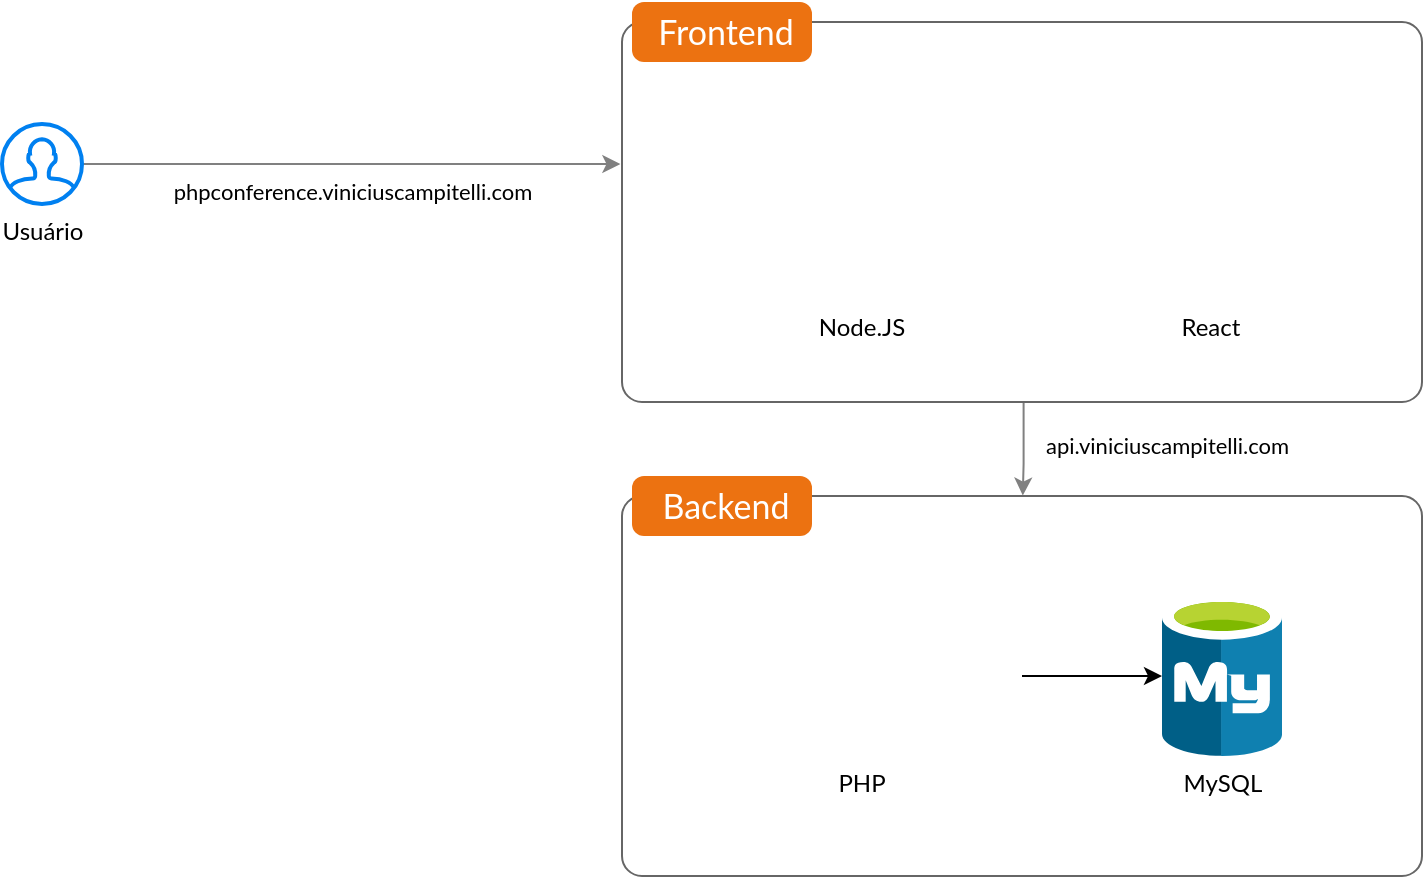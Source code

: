 <mxfile version="20.6.0" type="device"><diagram id="nzaDBnR57-8V2Zp2OFAe" name="Page-1"><mxGraphModel dx="539" dy="295" grid="1" gridSize="10" guides="1" tooltips="1" connect="1" arrows="1" fold="1" page="1" pageScale="1" pageWidth="850" pageHeight="1100" math="0" shadow="0"><root><mxCell id="0"/><mxCell id="1" parent="0"/><mxCell id="M1rngr1arwn8fpvnNvNx-8" value="" style="shape=mxgraph.mockup.containers.marginRect;rectMarginTop=10;strokeColor=#666666;strokeWidth=1;dashed=0;rounded=1;arcSize=5;recursiveResize=0;fontFamily=Lato;fontSource=https%3A%2F%2Ffonts.googleapis.com%2Fcss%3Ffamily%3DLato;fillColor=none;" vertex="1" parent="1"><mxGeometry x="330" y="346" width="400" height="200" as="geometry"/></mxCell><mxCell id="M1rngr1arwn8fpvnNvNx-9" value="Backend" style="shape=rect;strokeColor=none;fillColor=#ec7211;strokeWidth=1;dashed=0;rounded=1;arcSize=20;fontColor=#ffffff;fontSize=17;spacing=2;spacingTop=-2;align=center;autosize=1;spacingLeft=4;resizeWidth=0;resizeHeight=0;perimeter=none;fontFamily=Lato;fontSource=https%3A%2F%2Ffonts.googleapis.com%2Fcss%3Ffamily%3DLato;" vertex="1" parent="M1rngr1arwn8fpvnNvNx-8"><mxGeometry x="5" width="90" height="30" as="geometry"/></mxCell><mxCell id="M1rngr1arwn8fpvnNvNx-11" value="MySQL" style="sketch=0;html=1;points=[];align=center;image;fontSize=12;image=img/lib/mscae/Azure_Database_for_MySQL_servers.svg;fontFamily=Lato;fontSource=https%3A%2F%2Ffonts.googleapis.com%2Fcss%3Ffamily%3DLato;" vertex="1" parent="M1rngr1arwn8fpvnNvNx-8"><mxGeometry x="270" y="60" width="60" height="80" as="geometry"/></mxCell><mxCell id="M1rngr1arwn8fpvnNvNx-13" value="phpconference.viniciuscampitelli.com" style="edgeStyle=orthogonalEdgeStyle;rounded=0;orthogonalLoop=1;jettySize=auto;html=1;fontFamily=Lato;fontSource=https%3A%2F%2Ffonts.googleapis.com%2Fcss%3Ffamily%3DLato;verticalAlign=top;entryX=-0.002;entryY=0.405;entryDx=0;entryDy=0;entryPerimeter=0;strokeColor=#808080;" edge="1" parent="1" source="M1rngr1arwn8fpvnNvNx-5" target="M1rngr1arwn8fpvnNvNx-6"><mxGeometry relative="1" as="geometry"><mxPoint x="300" y="180" as="targetPoint"/></mxGeometry></mxCell><mxCell id="M1rngr1arwn8fpvnNvNx-14" value="api.viniciuscampitelli.com" style="edgeStyle=orthogonalEdgeStyle;rounded=0;orthogonalLoop=1;jettySize=auto;html=1;fontFamily=Lato;fontSource=https%3A%2F%2Ffonts.googleapis.com%2Fcss%3Ffamily%3DLato;entryX=0.501;entryY=0.049;entryDx=0;entryDy=0;entryPerimeter=0;verticalAlign=middle;strokeColor=#808080;labelPosition=right;verticalLabelPosition=middle;align=left;exitX=0.502;exitY=1;exitDx=0;exitDy=0;exitPerimeter=0;" edge="1" parent="1" source="M1rngr1arwn8fpvnNvNx-6" target="M1rngr1arwn8fpvnNvNx-8"><mxGeometry x="-0.11" y="9" relative="1" as="geometry"><mxPoint x="510" y="320" as="sourcePoint"/><mxPoint x="340" y="410" as="targetPoint"/><Array as="points"><mxPoint x="530" y="309"/><mxPoint x="530" y="340"/><mxPoint x="530" y="340"/></Array><mxPoint as="offset"/></mxGeometry></mxCell><mxCell id="M1rngr1arwn8fpvnNvNx-5" value="Usuário" style="html=1;verticalLabelPosition=bottom;align=center;labelBackgroundColor=#ffffff;verticalAlign=top;strokeWidth=2;strokeColor=#0080F0;shadow=0;dashed=0;shape=mxgraph.ios7.icons.user;aspect=fixed;fontFamily=Lato;fontSource=https%3A%2F%2Ffonts.googleapis.com%2Fcss%3Ffamily%3DLato;" vertex="1" parent="1"><mxGeometry x="20" y="170" width="40" height="40" as="geometry"/></mxCell><mxCell id="M1rngr1arwn8fpvnNvNx-15" value="" style="group" vertex="1" connectable="0" parent="1"><mxGeometry x="330" y="109" width="400" height="201" as="geometry"/></mxCell><mxCell id="M1rngr1arwn8fpvnNvNx-6" value="" style="shape=mxgraph.mockup.containers.marginRect;rectMarginTop=10;strokeColor=#666666;strokeWidth=1;dashed=0;rounded=1;arcSize=5;recursiveResize=0;fillColor=none;" vertex="1" parent="M1rngr1arwn8fpvnNvNx-15"><mxGeometry width="400" height="200" as="geometry"/></mxCell><mxCell id="M1rngr1arwn8fpvnNvNx-7" value="Frontend" style="shape=rect;strokeColor=none;fillColor=#ec7211;strokeWidth=1;dashed=0;rounded=1;arcSize=20;fontColor=#ffffff;fontSize=17;spacing=2;spacingTop=-2;align=center;autosize=1;spacingLeft=4;resizeWidth=0;resizeHeight=0;perimeter=none;fontFamily=Lato;fontSource=https%3A%2F%2Ffonts.googleapis.com%2Fcss%3Ffamily%3DLato;" vertex="1" parent="M1rngr1arwn8fpvnNvNx-6"><mxGeometry x="5" width="90" height="30" as="geometry"/></mxCell><mxCell id="M1rngr1arwn8fpvnNvNx-3" value="React" style="shape=image;imageAspect=0;verticalLabelPosition=bottom;verticalAlign=top;image=https://logos-download.com/wp-content/uploads/2016/09/React_logo_logotype_emblem.png;aspect=fixed;fontFamily=Lato;fontSource=https%3A%2F%2Ffonts.googleapis.com%2Fcss%3Ffamily%3DLato;" vertex="1" parent="M1rngr1arwn8fpvnNvNx-6"><mxGeometry x="240" y="51" width="108.89" height="98" as="geometry"/></mxCell><mxCell id="M1rngr1arwn8fpvnNvNx-1" value="Node.JS" style="shape=image;imageAspect=0;verticalLabelPosition=bottom;verticalAlign=top;image=https://duckduckgo.com/i/a65969b4.png;aspect=fixed;fontFamily=Lato;fontSource=https%3A%2F%2Ffonts.googleapis.com%2Fcss%3Ffamily%3DLato;container=0;" vertex="1" parent="M1rngr1arwn8fpvnNvNx-15"><mxGeometry x="40" y="51" width="160" height="98" as="geometry"/></mxCell><mxCell id="M1rngr1arwn8fpvnNvNx-2" value="PHP" style="shape=image;imageAspect=0;verticalLabelPosition=bottom;verticalAlign=top;image=https://cdn.freebiesupply.com/logos/large/2x/php-1-logo-png-transparent.png;fontFamily=Lato;fontSource=https%3A%2F%2Ffonts.googleapis.com%2Fcss%3Ffamily%3DLato;" vertex="1" parent="M1rngr1arwn8fpvnNvNx-15"><mxGeometry x="40" y="297" width="160" height="80" as="geometry"/></mxCell><mxCell id="M1rngr1arwn8fpvnNvNx-12" style="edgeStyle=orthogonalEdgeStyle;rounded=0;orthogonalLoop=1;jettySize=auto;html=1;fontFamily=Lato;fontSource=https%3A%2F%2Ffonts.googleapis.com%2Fcss%3Ffamily%3DLato;" edge="1" parent="1" source="M1rngr1arwn8fpvnNvNx-2" target="M1rngr1arwn8fpvnNvNx-11"><mxGeometry relative="1" as="geometry"/></mxCell></root></mxGraphModel></diagram></mxfile>